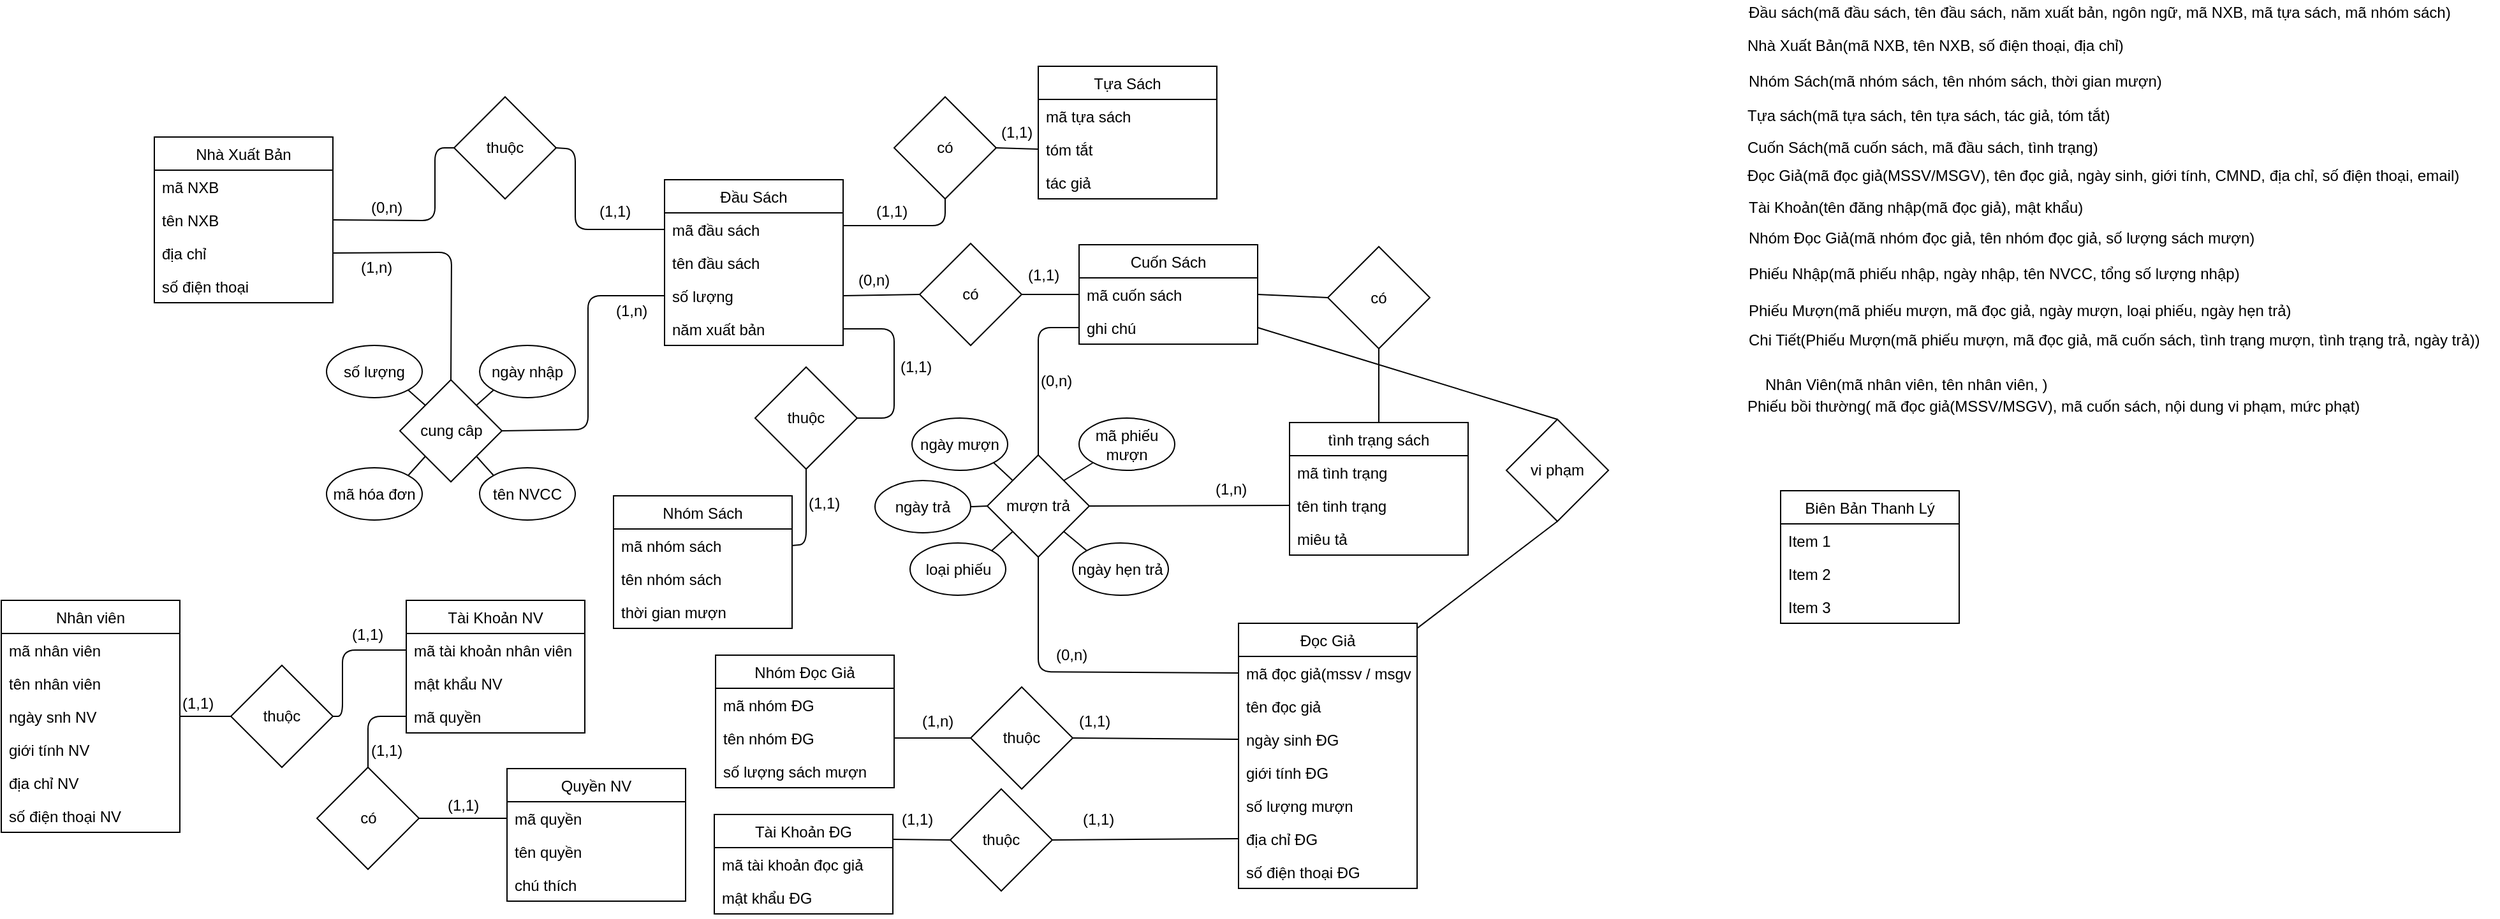 <mxfile version="12.1.7" type="device" pages="1"><diagram id="t__kd5VZjLzOCrwNeZ7y" name="Page-1"><mxGraphModel dx="1665" dy="1598" grid="1" gridSize="10" guides="1" tooltips="1" connect="1" arrows="1" fold="1" page="1" pageScale="1" pageWidth="827" pageHeight="1169" math="0" shadow="0"><root><mxCell id="0"/><mxCell id="1" parent="0"/><mxCell id="EsCa3rWYKNKMGbZmbRg0-1" value="Cuốn Sách" style="swimlane;fontStyle=0;childLayout=stackLayout;horizontal=1;startSize=26;fillColor=none;horizontalStack=0;resizeParent=1;resizeParentMax=0;resizeLast=0;collapsible=1;marginBottom=0;" parent="1" vertex="1"><mxGeometry x="525" y="175" width="140" height="78" as="geometry"/></mxCell><mxCell id="EsCa3rWYKNKMGbZmbRg0-2" value="mã cuốn sách" style="text;strokeColor=none;fillColor=none;align=left;verticalAlign=top;spacingLeft=4;spacingRight=4;overflow=hidden;rotatable=0;points=[[0,0.5],[1,0.5]];portConstraint=eastwest;" parent="EsCa3rWYKNKMGbZmbRg0-1" vertex="1"><mxGeometry y="26" width="140" height="26" as="geometry"/></mxCell><mxCell id="EsCa3rWYKNKMGbZmbRg0-3" value="ghi chú" style="text;strokeColor=none;fillColor=none;align=left;verticalAlign=top;spacingLeft=4;spacingRight=4;overflow=hidden;rotatable=0;points=[[0,0.5],[1,0.5]];portConstraint=eastwest;" parent="EsCa3rWYKNKMGbZmbRg0-1" vertex="1"><mxGeometry y="52" width="140" height="26" as="geometry"/></mxCell><mxCell id="EsCa3rWYKNKMGbZmbRg0-5" value="Đầu Sách" style="swimlane;fontStyle=0;childLayout=stackLayout;horizontal=1;startSize=26;fillColor=none;horizontalStack=0;resizeParent=1;resizeParentMax=0;resizeLast=0;collapsible=1;marginBottom=0;" parent="1" vertex="1"><mxGeometry x="200" y="124" width="140" height="130" as="geometry"/></mxCell><mxCell id="EsCa3rWYKNKMGbZmbRg0-6" value="mã đầu sách" style="text;strokeColor=none;fillColor=none;align=left;verticalAlign=top;spacingLeft=4;spacingRight=4;overflow=hidden;rotatable=0;points=[[0,0.5],[1,0.5]];portConstraint=eastwest;" parent="EsCa3rWYKNKMGbZmbRg0-5" vertex="1"><mxGeometry y="26" width="140" height="26" as="geometry"/></mxCell><mxCell id="EsCa3rWYKNKMGbZmbRg0-7" value="tên đầu sách" style="text;strokeColor=none;fillColor=none;align=left;verticalAlign=top;spacingLeft=4;spacingRight=4;overflow=hidden;rotatable=0;points=[[0,0.5],[1,0.5]];portConstraint=eastwest;" parent="EsCa3rWYKNKMGbZmbRg0-5" vertex="1"><mxGeometry y="52" width="140" height="26" as="geometry"/></mxCell><mxCell id="EsCa3rWYKNKMGbZmbRg0-9" value="số lượng" style="text;strokeColor=none;fillColor=none;align=left;verticalAlign=top;spacingLeft=4;spacingRight=4;overflow=hidden;rotatable=0;points=[[0,0.5],[1,0.5]];portConstraint=eastwest;" parent="EsCa3rWYKNKMGbZmbRg0-5" vertex="1"><mxGeometry y="78" width="140" height="26" as="geometry"/></mxCell><mxCell id="EsCa3rWYKNKMGbZmbRg0-11" value="năm xuất bản" style="text;strokeColor=none;fillColor=none;align=left;verticalAlign=top;spacingLeft=4;spacingRight=4;overflow=hidden;rotatable=0;points=[[0,0.5],[1,0.5]];portConstraint=eastwest;" parent="EsCa3rWYKNKMGbZmbRg0-5" vertex="1"><mxGeometry y="104" width="140" height="26" as="geometry"/></mxCell><mxCell id="EsCa3rWYKNKMGbZmbRg0-13" value="Tựa Sách" style="swimlane;fontStyle=0;childLayout=stackLayout;horizontal=1;startSize=26;fillColor=none;horizontalStack=0;resizeParent=1;resizeParentMax=0;resizeLast=0;collapsible=1;marginBottom=0;" parent="1" vertex="1"><mxGeometry x="493" y="35" width="140" height="104" as="geometry"/></mxCell><mxCell id="EsCa3rWYKNKMGbZmbRg0-14" value="mã tựa sách" style="text;strokeColor=none;fillColor=none;align=left;verticalAlign=top;spacingLeft=4;spacingRight=4;overflow=hidden;rotatable=0;points=[[0,0.5],[1,0.5]];portConstraint=eastwest;" parent="EsCa3rWYKNKMGbZmbRg0-13" vertex="1"><mxGeometry y="26" width="140" height="26" as="geometry"/></mxCell><mxCell id="EsCa3rWYKNKMGbZmbRg0-16" value="tóm tắt" style="text;strokeColor=none;fillColor=none;align=left;verticalAlign=top;spacingLeft=4;spacingRight=4;overflow=hidden;rotatable=0;points=[[0,0.5],[1,0.5]];portConstraint=eastwest;" parent="EsCa3rWYKNKMGbZmbRg0-13" vertex="1"><mxGeometry y="52" width="140" height="26" as="geometry"/></mxCell><mxCell id="EsCa3rWYKNKMGbZmbRg0-17" value="tác giả" style="text;strokeColor=none;fillColor=none;align=left;verticalAlign=top;spacingLeft=4;spacingRight=4;overflow=hidden;rotatable=0;points=[[0,0.5],[1,0.5]];portConstraint=eastwest;" parent="EsCa3rWYKNKMGbZmbRg0-13" vertex="1"><mxGeometry y="78" width="140" height="26" as="geometry"/></mxCell><mxCell id="EsCa3rWYKNKMGbZmbRg0-18" value="Nhóm Sách" style="swimlane;fontStyle=0;childLayout=stackLayout;horizontal=1;startSize=26;fillColor=none;horizontalStack=0;resizeParent=1;resizeParentMax=0;resizeLast=0;collapsible=1;marginBottom=0;" parent="1" vertex="1"><mxGeometry x="160" y="372" width="140" height="104" as="geometry"/></mxCell><mxCell id="EsCa3rWYKNKMGbZmbRg0-19" value="mã nhóm sách" style="text;strokeColor=none;fillColor=none;align=left;verticalAlign=top;spacingLeft=4;spacingRight=4;overflow=hidden;rotatable=0;points=[[0,0.5],[1,0.5]];portConstraint=eastwest;" parent="EsCa3rWYKNKMGbZmbRg0-18" vertex="1"><mxGeometry y="26" width="140" height="26" as="geometry"/></mxCell><mxCell id="EsCa3rWYKNKMGbZmbRg0-20" value="tên nhóm sách" style="text;strokeColor=none;fillColor=none;align=left;verticalAlign=top;spacingLeft=4;spacingRight=4;overflow=hidden;rotatable=0;points=[[0,0.5],[1,0.5]];portConstraint=eastwest;" parent="EsCa3rWYKNKMGbZmbRg0-18" vertex="1"><mxGeometry y="52" width="140" height="26" as="geometry"/></mxCell><mxCell id="EsCa3rWYKNKMGbZmbRg0-38" value="thời gian mượn" style="text;strokeColor=none;fillColor=none;align=left;verticalAlign=top;spacingLeft=4;spacingRight=4;overflow=hidden;rotatable=0;points=[[0,0.5],[1,0.5]];portConstraint=eastwest;" parent="EsCa3rWYKNKMGbZmbRg0-18" vertex="1"><mxGeometry y="78" width="140" height="26" as="geometry"/></mxCell><mxCell id="EsCa3rWYKNKMGbZmbRg0-22" value="Đọc Giả" style="swimlane;fontStyle=0;childLayout=stackLayout;horizontal=1;startSize=26;fillColor=none;horizontalStack=0;resizeParent=1;resizeParentMax=0;resizeLast=0;collapsible=1;marginBottom=0;" parent="1" vertex="1"><mxGeometry x="650" y="472" width="140" height="208" as="geometry"/></mxCell><mxCell id="EsCa3rWYKNKMGbZmbRg0-23" value="mã đọc giả(mssv / msgv)" style="text;strokeColor=none;fillColor=none;align=left;verticalAlign=top;spacingLeft=4;spacingRight=4;overflow=hidden;rotatable=0;points=[[0,0.5],[1,0.5]];portConstraint=eastwest;" parent="EsCa3rWYKNKMGbZmbRg0-22" vertex="1"><mxGeometry y="26" width="140" height="26" as="geometry"/></mxCell><mxCell id="EsCa3rWYKNKMGbZmbRg0-24" value="tên đọc giả" style="text;strokeColor=none;fillColor=none;align=left;verticalAlign=top;spacingLeft=4;spacingRight=4;overflow=hidden;rotatable=0;points=[[0,0.5],[1,0.5]];portConstraint=eastwest;" parent="EsCa3rWYKNKMGbZmbRg0-22" vertex="1"><mxGeometry y="52" width="140" height="26" as="geometry"/></mxCell><mxCell id="EsCa3rWYKNKMGbZmbRg0-26" value="ngày sinh ĐG" style="text;strokeColor=none;fillColor=none;align=left;verticalAlign=top;spacingLeft=4;spacingRight=4;overflow=hidden;rotatable=0;points=[[0,0.5],[1,0.5]];portConstraint=eastwest;" parent="EsCa3rWYKNKMGbZmbRg0-22" vertex="1"><mxGeometry y="78" width="140" height="26" as="geometry"/></mxCell><mxCell id="EsCa3rWYKNKMGbZmbRg0-27" value="giới tính ĐG" style="text;strokeColor=none;fillColor=none;align=left;verticalAlign=top;spacingLeft=4;spacingRight=4;overflow=hidden;rotatable=0;points=[[0,0.5],[1,0.5]];portConstraint=eastwest;" parent="EsCa3rWYKNKMGbZmbRg0-22" vertex="1"><mxGeometry y="104" width="140" height="26" as="geometry"/></mxCell><mxCell id="69PkHzrk8tKsQkFwhHUj-2" value="số lượng mượn" style="text;strokeColor=none;fillColor=none;align=left;verticalAlign=top;spacingLeft=4;spacingRight=4;overflow=hidden;rotatable=0;points=[[0,0.5],[1,0.5]];portConstraint=eastwest;" parent="EsCa3rWYKNKMGbZmbRg0-22" vertex="1"><mxGeometry y="130" width="140" height="26" as="geometry"/></mxCell><mxCell id="EsCa3rWYKNKMGbZmbRg0-28" value="địa chỉ ĐG" style="text;strokeColor=none;fillColor=none;align=left;verticalAlign=top;spacingLeft=4;spacingRight=4;overflow=hidden;rotatable=0;points=[[0,0.5],[1,0.5]];portConstraint=eastwest;" parent="EsCa3rWYKNKMGbZmbRg0-22" vertex="1"><mxGeometry y="156" width="140" height="26" as="geometry"/></mxCell><mxCell id="EsCa3rWYKNKMGbZmbRg0-29" value="số điện thoại ĐG" style="text;strokeColor=none;fillColor=none;align=left;verticalAlign=top;spacingLeft=4;spacingRight=4;overflow=hidden;rotatable=0;points=[[0,0.5],[1,0.5]];portConstraint=eastwest;" parent="EsCa3rWYKNKMGbZmbRg0-22" vertex="1"><mxGeometry y="182" width="140" height="26" as="geometry"/></mxCell><mxCell id="EsCa3rWYKNKMGbZmbRg0-30" value="Tài Khoản ĐG" style="swimlane;fontStyle=0;childLayout=stackLayout;horizontal=1;startSize=26;fillColor=none;horizontalStack=0;resizeParent=1;resizeParentMax=0;resizeLast=0;collapsible=1;marginBottom=0;" parent="1" vertex="1"><mxGeometry x="239" y="622" width="140" height="78" as="geometry"/></mxCell><mxCell id="EsCa3rWYKNKMGbZmbRg0-31" value="mã tài khoản đọc giả" style="text;strokeColor=none;fillColor=none;align=left;verticalAlign=top;spacingLeft=4;spacingRight=4;overflow=hidden;rotatable=0;points=[[0,0.5],[1,0.5]];portConstraint=eastwest;" parent="EsCa3rWYKNKMGbZmbRg0-30" vertex="1"><mxGeometry y="26" width="140" height="26" as="geometry"/></mxCell><mxCell id="EsCa3rWYKNKMGbZmbRg0-32" value="mật khẩu ĐG" style="text;strokeColor=none;fillColor=none;align=left;verticalAlign=top;spacingLeft=4;spacingRight=4;overflow=hidden;rotatable=0;points=[[0,0.5],[1,0.5]];portConstraint=eastwest;" parent="EsCa3rWYKNKMGbZmbRg0-30" vertex="1"><mxGeometry y="52" width="140" height="26" as="geometry"/></mxCell><mxCell id="EsCa3rWYKNKMGbZmbRg0-34" value="Nhóm Đọc Giả" style="swimlane;fontStyle=0;childLayout=stackLayout;horizontal=1;startSize=26;fillColor=none;horizontalStack=0;resizeParent=1;resizeParentMax=0;resizeLast=0;collapsible=1;marginBottom=0;" parent="1" vertex="1"><mxGeometry x="240" y="497" width="140" height="104" as="geometry"/></mxCell><mxCell id="EsCa3rWYKNKMGbZmbRg0-35" value="mã nhóm ĐG" style="text;strokeColor=none;fillColor=none;align=left;verticalAlign=top;spacingLeft=4;spacingRight=4;overflow=hidden;rotatable=0;points=[[0,0.5],[1,0.5]];portConstraint=eastwest;" parent="EsCa3rWYKNKMGbZmbRg0-34" vertex="1"><mxGeometry y="26" width="140" height="26" as="geometry"/></mxCell><mxCell id="EsCa3rWYKNKMGbZmbRg0-36" value="tên nhóm ĐG" style="text;strokeColor=none;fillColor=none;align=left;verticalAlign=top;spacingLeft=4;spacingRight=4;overflow=hidden;rotatable=0;points=[[0,0.5],[1,0.5]];portConstraint=eastwest;" parent="EsCa3rWYKNKMGbZmbRg0-34" vertex="1"><mxGeometry y="52" width="140" height="26" as="geometry"/></mxCell><mxCell id="EsCa3rWYKNKMGbZmbRg0-37" value="số lượng sách mượn" style="text;strokeColor=none;fillColor=none;align=left;verticalAlign=top;spacingLeft=4;spacingRight=4;overflow=hidden;rotatable=0;points=[[0,0.5],[1,0.5]];portConstraint=eastwest;" parent="EsCa3rWYKNKMGbZmbRg0-34" vertex="1"><mxGeometry y="78" width="140" height="26" as="geometry"/></mxCell><mxCell id="EsCa3rWYKNKMGbZmbRg0-39" value="Nhà Xuất Bản" style="swimlane;fontStyle=0;childLayout=stackLayout;horizontal=1;startSize=26;fillColor=none;horizontalStack=0;resizeParent=1;resizeParentMax=0;resizeLast=0;collapsible=1;marginBottom=0;" parent="1" vertex="1"><mxGeometry x="-200" y="90.5" width="140" height="130" as="geometry"/></mxCell><mxCell id="EsCa3rWYKNKMGbZmbRg0-40" value="mã NXB" style="text;strokeColor=none;fillColor=none;align=left;verticalAlign=top;spacingLeft=4;spacingRight=4;overflow=hidden;rotatable=0;points=[[0,0.5],[1,0.5]];portConstraint=eastwest;" parent="EsCa3rWYKNKMGbZmbRg0-39" vertex="1"><mxGeometry y="26" width="140" height="26" as="geometry"/></mxCell><mxCell id="EsCa3rWYKNKMGbZmbRg0-41" value="tên NXB" style="text;strokeColor=none;fillColor=none;align=left;verticalAlign=top;spacingLeft=4;spacingRight=4;overflow=hidden;rotatable=0;points=[[0,0.5],[1,0.5]];portConstraint=eastwest;" parent="EsCa3rWYKNKMGbZmbRg0-39" vertex="1"><mxGeometry y="52" width="140" height="26" as="geometry"/></mxCell><mxCell id="EsCa3rWYKNKMGbZmbRg0-42" value="địa chỉ" style="text;strokeColor=none;fillColor=none;align=left;verticalAlign=top;spacingLeft=4;spacingRight=4;overflow=hidden;rotatable=0;points=[[0,0.5],[1,0.5]];portConstraint=eastwest;" parent="EsCa3rWYKNKMGbZmbRg0-39" vertex="1"><mxGeometry y="78" width="140" height="26" as="geometry"/></mxCell><mxCell id="EsCa3rWYKNKMGbZmbRg0-43" value="số điện thoại" style="text;strokeColor=none;fillColor=none;align=left;verticalAlign=top;spacingLeft=4;spacingRight=4;overflow=hidden;rotatable=0;points=[[0,0.5],[1,0.5]];portConstraint=eastwest;" parent="EsCa3rWYKNKMGbZmbRg0-39" vertex="1"><mxGeometry y="104" width="140" height="26" as="geometry"/></mxCell><mxCell id="EsCa3rWYKNKMGbZmbRg0-44" value="Biên Bản Thanh Lý" style="swimlane;fontStyle=0;childLayout=stackLayout;horizontal=1;startSize=26;fillColor=none;horizontalStack=0;resizeParent=1;resizeParentMax=0;resizeLast=0;collapsible=1;marginBottom=0;" parent="1" vertex="1"><mxGeometry x="1075" y="368" width="140" height="104" as="geometry"/></mxCell><mxCell id="EsCa3rWYKNKMGbZmbRg0-45" value="Item 1" style="text;strokeColor=none;fillColor=none;align=left;verticalAlign=top;spacingLeft=4;spacingRight=4;overflow=hidden;rotatable=0;points=[[0,0.5],[1,0.5]];portConstraint=eastwest;" parent="EsCa3rWYKNKMGbZmbRg0-44" vertex="1"><mxGeometry y="26" width="140" height="26" as="geometry"/></mxCell><mxCell id="EsCa3rWYKNKMGbZmbRg0-46" value="Item 2" style="text;strokeColor=none;fillColor=none;align=left;verticalAlign=top;spacingLeft=4;spacingRight=4;overflow=hidden;rotatable=0;points=[[0,0.5],[1,0.5]];portConstraint=eastwest;" parent="EsCa3rWYKNKMGbZmbRg0-44" vertex="1"><mxGeometry y="52" width="140" height="26" as="geometry"/></mxCell><mxCell id="EsCa3rWYKNKMGbZmbRg0-47" value="Item 3" style="text;strokeColor=none;fillColor=none;align=left;verticalAlign=top;spacingLeft=4;spacingRight=4;overflow=hidden;rotatable=0;points=[[0,0.5],[1,0.5]];portConstraint=eastwest;" parent="EsCa3rWYKNKMGbZmbRg0-44" vertex="1"><mxGeometry y="78" width="140" height="26" as="geometry"/></mxCell><mxCell id="EsCa3rWYKNKMGbZmbRg0-48" value="cung câp" style="rhombus;whiteSpace=wrap;html=1;" parent="1" vertex="1"><mxGeometry x="-7.5" y="281" width="80" height="80" as="geometry"/></mxCell><mxCell id="EsCa3rWYKNKMGbZmbRg0-50" value="" style="endArrow=none;html=1;entryX=0;entryY=0.5;entryDx=0;entryDy=0;exitX=1;exitY=0.5;exitDx=0;exitDy=0;" parent="1" source="EsCa3rWYKNKMGbZmbRg0-48" target="EsCa3rWYKNKMGbZmbRg0-9" edge="1"><mxGeometry width="50" height="50" relative="1" as="geometry"><mxPoint x="-10" y="250" as="sourcePoint"/><mxPoint x="40" y="200" as="targetPoint"/><Array as="points"><mxPoint x="140" y="320"/><mxPoint x="140" y="215"/></Array></mxGeometry></mxCell><mxCell id="EsCa3rWYKNKMGbZmbRg0-51" value="thuộc" style="rhombus;whiteSpace=wrap;html=1;" parent="1" vertex="1"><mxGeometry x="35" y="59" width="80" height="80" as="geometry"/></mxCell><mxCell id="EsCa3rWYKNKMGbZmbRg0-53" value="" style="endArrow=none;html=1;entryX=0;entryY=0.5;entryDx=0;entryDy=0;exitX=1;exitY=0.5;exitDx=0;exitDy=0;" parent="1" source="EsCa3rWYKNKMGbZmbRg0-51" target="EsCa3rWYKNKMGbZmbRg0-6" edge="1"><mxGeometry width="50" height="50" relative="1" as="geometry"><mxPoint x="-20" y="220" as="sourcePoint"/><mxPoint x="30" y="170" as="targetPoint"/><Array as="points"><mxPoint x="130" y="100"/><mxPoint x="130" y="163"/></Array></mxGeometry></mxCell><mxCell id="EsCa3rWYKNKMGbZmbRg0-54" value="thuộc" style="rhombus;whiteSpace=wrap;html=1;" parent="1" vertex="1"><mxGeometry x="271" y="271" width="80" height="80" as="geometry"/></mxCell><mxCell id="EsCa3rWYKNKMGbZmbRg0-55" value="" style="endArrow=none;html=1;entryX=1;entryY=0.5;entryDx=0;entryDy=0;exitX=1;exitY=0.5;exitDx=0;exitDy=0;" parent="1" source="EsCa3rWYKNKMGbZmbRg0-54" target="EsCa3rWYKNKMGbZmbRg0-11" edge="1"><mxGeometry width="50" height="50" relative="1" as="geometry"><mxPoint x="230" y="380" as="sourcePoint"/><mxPoint x="280" y="330" as="targetPoint"/><Array as="points"><mxPoint x="380" y="311"/><mxPoint x="380" y="241"/></Array></mxGeometry></mxCell><mxCell id="EsCa3rWYKNKMGbZmbRg0-57" value="có" style="rhombus;whiteSpace=wrap;html=1;" parent="1" vertex="1"><mxGeometry x="400" y="174" width="80" height="80" as="geometry"/></mxCell><mxCell id="EsCa3rWYKNKMGbZmbRg0-58" value="" style="endArrow=none;html=1;entryX=0;entryY=0.5;entryDx=0;entryDy=0;exitX=1;exitY=0.5;exitDx=0;exitDy=0;" parent="1" source="EsCa3rWYKNKMGbZmbRg0-9" target="EsCa3rWYKNKMGbZmbRg0-57" edge="1"><mxGeometry width="50" height="50" relative="1" as="geometry"><mxPoint x="350" y="380" as="sourcePoint"/><mxPoint x="410" y="240" as="targetPoint"/></mxGeometry></mxCell><mxCell id="EsCa3rWYKNKMGbZmbRg0-59" value="" style="endArrow=none;html=1;entryX=1;entryY=0.5;entryDx=0;entryDy=0;exitX=0;exitY=0.5;exitDx=0;exitDy=0;" parent="1" source="EsCa3rWYKNKMGbZmbRg0-2" target="EsCa3rWYKNKMGbZmbRg0-57" edge="1"><mxGeometry width="50" height="50" relative="1" as="geometry"><mxPoint x="500" y="310" as="sourcePoint"/><mxPoint x="550" y="260" as="targetPoint"/></mxGeometry></mxCell><mxCell id="EsCa3rWYKNKMGbZmbRg0-60" value="có" style="rhombus;whiteSpace=wrap;html=1;" parent="1" vertex="1"><mxGeometry x="380" y="59" width="80" height="80" as="geometry"/></mxCell><mxCell id="EsCa3rWYKNKMGbZmbRg0-61" value="" style="endArrow=none;html=1;entryX=0.5;entryY=1;entryDx=0;entryDy=0;" parent="1" target="EsCa3rWYKNKMGbZmbRg0-60" edge="1"><mxGeometry width="50" height="50" relative="1" as="geometry"><mxPoint x="340" y="160" as="sourcePoint"/><mxPoint x="550" y="160" as="targetPoint"/><Array as="points"><mxPoint x="420" y="160"/></Array></mxGeometry></mxCell><mxCell id="EsCa3rWYKNKMGbZmbRg0-62" value="" style="endArrow=none;html=1;entryX=1;entryY=0.5;entryDx=0;entryDy=0;exitX=0;exitY=0.5;exitDx=0;exitDy=0;" parent="1" source="EsCa3rWYKNKMGbZmbRg0-16" target="EsCa3rWYKNKMGbZmbRg0-60" edge="1"><mxGeometry width="50" height="50" relative="1" as="geometry"><mxPoint x="600" y="63" as="sourcePoint"/><mxPoint x="540" y="110" as="targetPoint"/></mxGeometry></mxCell><mxCell id="EsCa3rWYKNKMGbZmbRg0-63" value="mượn trả" style="rhombus;whiteSpace=wrap;html=1;" parent="1" vertex="1"><mxGeometry x="453" y="340" width="80" height="80" as="geometry"/></mxCell><mxCell id="EsCa3rWYKNKMGbZmbRg0-64" value="" style="endArrow=none;html=1;entryX=0;entryY=0.5;entryDx=0;entryDy=0;exitX=0.5;exitY=0;exitDx=0;exitDy=0;" parent="1" source="EsCa3rWYKNKMGbZmbRg0-63" target="EsCa3rWYKNKMGbZmbRg0-3" edge="1"><mxGeometry width="50" height="50" relative="1" as="geometry"><mxPoint x="500" y="320" as="sourcePoint"/><mxPoint x="550" y="270" as="targetPoint"/><Array as="points"><mxPoint x="493" y="240"/></Array></mxGeometry></mxCell><mxCell id="EsCa3rWYKNKMGbZmbRg0-65" value="" style="endArrow=none;html=1;entryX=0.5;entryY=1;entryDx=0;entryDy=0;exitX=0;exitY=0.5;exitDx=0;exitDy=0;" parent="1" source="EsCa3rWYKNKMGbZmbRg0-23" target="EsCa3rWYKNKMGbZmbRg0-63" edge="1"><mxGeometry width="50" height="50" relative="1" as="geometry"><mxPoint x="380" y="540" as="sourcePoint"/><mxPoint x="430" y="490" as="targetPoint"/><Array as="points"><mxPoint x="493" y="510"/></Array></mxGeometry></mxCell><mxCell id="EsCa3rWYKNKMGbZmbRg0-66" value="thuộc" style="rhombus;whiteSpace=wrap;html=1;" parent="1" vertex="1"><mxGeometry x="440" y="522" width="80" height="80" as="geometry"/></mxCell><mxCell id="EsCa3rWYKNKMGbZmbRg0-67" value="" style="endArrow=none;html=1;entryX=1;entryY=0.5;entryDx=0;entryDy=0;exitX=0;exitY=0.5;exitDx=0;exitDy=0;" parent="1" source="EsCa3rWYKNKMGbZmbRg0-26" target="EsCa3rWYKNKMGbZmbRg0-66" edge="1"><mxGeometry width="50" height="50" relative="1" as="geometry"><mxPoint x="460" y="730" as="sourcePoint"/><mxPoint x="510" y="680" as="targetPoint"/></mxGeometry></mxCell><mxCell id="EsCa3rWYKNKMGbZmbRg0-68" value="" style="endArrow=none;html=1;entryX=0;entryY=0.5;entryDx=0;entryDy=0;exitX=1;exitY=0.5;exitDx=0;exitDy=0;" parent="1" source="EsCa3rWYKNKMGbZmbRg0-36" target="EsCa3rWYKNKMGbZmbRg0-66" edge="1"><mxGeometry width="50" height="50" relative="1" as="geometry"><mxPoint x="460" y="730" as="sourcePoint"/><mxPoint x="510" y="680" as="targetPoint"/></mxGeometry></mxCell><mxCell id="EsCa3rWYKNKMGbZmbRg0-69" value="thuộc" style="rhombus;whiteSpace=wrap;html=1;" parent="1" vertex="1"><mxGeometry x="424" y="602" width="80" height="80" as="geometry"/></mxCell><mxCell id="EsCa3rWYKNKMGbZmbRg0-70" value="" style="endArrow=none;html=1;exitX=0;exitY=0.5;exitDx=0;exitDy=0;entryX=1;entryY=0.25;entryDx=0;entryDy=0;" parent="1" source="EsCa3rWYKNKMGbZmbRg0-69" target="EsCa3rWYKNKMGbZmbRg0-30" edge="1"><mxGeometry width="50" height="50" relative="1" as="geometry"><mxPoint x="820" y="630" as="sourcePoint"/><mxPoint x="360" y="660" as="targetPoint"/></mxGeometry></mxCell><mxCell id="EsCa3rWYKNKMGbZmbRg0-71" value="" style="endArrow=none;html=1;entryX=1;entryY=0.5;entryDx=0;entryDy=0;exitX=0;exitY=0.5;exitDx=0;exitDy=0;" parent="1" source="EsCa3rWYKNKMGbZmbRg0-28" target="EsCa3rWYKNKMGbZmbRg0-69" edge="1"><mxGeometry width="50" height="50" relative="1" as="geometry"><mxPoint x="961" y="515" as="sourcePoint"/><mxPoint x="880" y="600" as="targetPoint"/></mxGeometry></mxCell><mxCell id="EsCa3rWYKNKMGbZmbRg0-73" value="" style="endArrow=none;html=1;entryX=0.5;entryY=0;entryDx=0;entryDy=0;exitX=1;exitY=0.5;exitDx=0;exitDy=0;" parent="1" source="EsCa3rWYKNKMGbZmbRg0-42" target="EsCa3rWYKNKMGbZmbRg0-48" edge="1"><mxGeometry width="50" height="50" relative="1" as="geometry"><mxPoint x="-20" y="230" as="sourcePoint"/><mxPoint x="30" y="180" as="targetPoint"/><Array as="points"><mxPoint x="33" y="181"/></Array></mxGeometry></mxCell><mxCell id="EsCa3rWYKNKMGbZmbRg0-74" value="số lượng" style="ellipse;whiteSpace=wrap;html=1;" parent="1" vertex="1"><mxGeometry x="-65" y="254" width="75" height="41" as="geometry"/></mxCell><mxCell id="EsCa3rWYKNKMGbZmbRg0-75" value="ngày nhập" style="ellipse;whiteSpace=wrap;html=1;" parent="1" vertex="1"><mxGeometry x="55" y="254" width="75" height="41" as="geometry"/></mxCell><mxCell id="EsCa3rWYKNKMGbZmbRg0-76" value="mã hóa đơn" style="ellipse;whiteSpace=wrap;html=1;" parent="1" vertex="1"><mxGeometry x="-65" y="350" width="75" height="41" as="geometry"/></mxCell><mxCell id="EsCa3rWYKNKMGbZmbRg0-77" value="tên NVCC" style="ellipse;whiteSpace=wrap;html=1;" parent="1" vertex="1"><mxGeometry x="55" y="350" width="75" height="41" as="geometry"/></mxCell><mxCell id="EsCa3rWYKNKMGbZmbRg0-78" value="ngày mượn" style="ellipse;whiteSpace=wrap;html=1;" parent="1" vertex="1"><mxGeometry x="394" y="311" width="75" height="41" as="geometry"/></mxCell><mxCell id="EsCa3rWYKNKMGbZmbRg0-79" value="mã phiếu mượn" style="ellipse;whiteSpace=wrap;html=1;" parent="1" vertex="1"><mxGeometry x="525" y="311" width="75" height="41" as="geometry"/></mxCell><mxCell id="EsCa3rWYKNKMGbZmbRg0-80" value="loại phiếu" style="ellipse;whiteSpace=wrap;html=1;" parent="1" vertex="1"><mxGeometry x="392.5" y="409" width="75" height="41" as="geometry"/></mxCell><mxCell id="EsCa3rWYKNKMGbZmbRg0-81" value="ngày hẹn trả" style="ellipse;whiteSpace=wrap;html=1;" parent="1" vertex="1"><mxGeometry x="520" y="409" width="75" height="41" as="geometry"/></mxCell><mxCell id="EsCa3rWYKNKMGbZmbRg0-82" value="" style="endArrow=none;html=1;entryX=0;entryY=1;entryDx=0;entryDy=0;exitX=1;exitY=0;exitDx=0;exitDy=0;" parent="1" source="EsCa3rWYKNKMGbZmbRg0-76" target="EsCa3rWYKNKMGbZmbRg0-48" edge="1"><mxGeometry width="50" height="50" relative="1" as="geometry"><mxPoint x="-175" y="440" as="sourcePoint"/><mxPoint x="-125" y="390" as="targetPoint"/></mxGeometry></mxCell><mxCell id="EsCa3rWYKNKMGbZmbRg0-83" value="" style="endArrow=none;html=1;entryX=0;entryY=0;entryDx=0;entryDy=0;exitX=1;exitY=1;exitDx=0;exitDy=0;" parent="1" source="EsCa3rWYKNKMGbZmbRg0-48" target="EsCa3rWYKNKMGbZmbRg0-77" edge="1"><mxGeometry width="50" height="50" relative="1" as="geometry"><mxPoint x="-185" y="480" as="sourcePoint"/><mxPoint x="-135" y="430" as="targetPoint"/></mxGeometry></mxCell><mxCell id="EsCa3rWYKNKMGbZmbRg0-84" value="" style="endArrow=none;html=1;entryX=1;entryY=1;entryDx=0;entryDy=0;exitX=0;exitY=0;exitDx=0;exitDy=0;" parent="1" source="EsCa3rWYKNKMGbZmbRg0-48" target="EsCa3rWYKNKMGbZmbRg0-74" edge="1"><mxGeometry width="50" height="50" relative="1" as="geometry"><mxPoint x="-135" y="360" as="sourcePoint"/><mxPoint x="-85" y="310" as="targetPoint"/></mxGeometry></mxCell><mxCell id="EsCa3rWYKNKMGbZmbRg0-85" value="" style="endArrow=none;html=1;entryX=0;entryY=1;entryDx=0;entryDy=0;exitX=1;exitY=0;exitDx=0;exitDy=0;" parent="1" source="EsCa3rWYKNKMGbZmbRg0-48" target="EsCa3rWYKNKMGbZmbRg0-75" edge="1"><mxGeometry width="50" height="50" relative="1" as="geometry"><mxPoint x="55" y="310" as="sourcePoint"/><mxPoint x="-115" y="360" as="targetPoint"/></mxGeometry></mxCell><mxCell id="EsCa3rWYKNKMGbZmbRg0-86" value="" style="endArrow=none;html=1;entryX=1;entryY=1;entryDx=0;entryDy=0;exitX=0;exitY=0;exitDx=0;exitDy=0;" parent="1" source="EsCa3rWYKNKMGbZmbRg0-63" target="EsCa3rWYKNKMGbZmbRg0-78" edge="1"><mxGeometry width="50" height="50" relative="1" as="geometry"><mxPoint x="300" y="410" as="sourcePoint"/><mxPoint x="350" y="360" as="targetPoint"/></mxGeometry></mxCell><mxCell id="EsCa3rWYKNKMGbZmbRg0-87" value="" style="endArrow=none;html=1;entryX=0;entryY=1;entryDx=0;entryDy=0;exitX=1;exitY=0;exitDx=0;exitDy=0;" parent="1" source="EsCa3rWYKNKMGbZmbRg0-63" target="EsCa3rWYKNKMGbZmbRg0-79" edge="1"><mxGeometry width="50" height="50" relative="1" as="geometry"><mxPoint x="690" y="410" as="sourcePoint"/><mxPoint x="740" y="360" as="targetPoint"/></mxGeometry></mxCell><mxCell id="EsCa3rWYKNKMGbZmbRg0-88" value="" style="endArrow=none;html=1;entryX=1;entryY=0;entryDx=0;entryDy=0;exitX=0;exitY=1;exitDx=0;exitDy=0;" parent="1" source="EsCa3rWYKNKMGbZmbRg0-63" target="EsCa3rWYKNKMGbZmbRg0-80" edge="1"><mxGeometry width="50" height="50" relative="1" as="geometry"><mxPoint x="260" y="430" as="sourcePoint"/><mxPoint x="310" y="380" as="targetPoint"/></mxGeometry></mxCell><mxCell id="EsCa3rWYKNKMGbZmbRg0-89" value="" style="endArrow=none;html=1;entryX=0;entryY=0;entryDx=0;entryDy=0;exitX=1;exitY=1;exitDx=0;exitDy=0;" parent="1" source="EsCa3rWYKNKMGbZmbRg0-63" target="EsCa3rWYKNKMGbZmbRg0-81" edge="1"><mxGeometry width="50" height="50" relative="1" as="geometry"><mxPoint x="700" y="370" as="sourcePoint"/><mxPoint x="750" y="320" as="targetPoint"/></mxGeometry></mxCell><mxCell id="EsCa3rWYKNKMGbZmbRg0-91" value="Đầu sách(mã đầu sách, tên đầu sách, năm xuất bản, ngôn ngữ, mã NXB, mã tựa sách, mã nhóm sách)" style="text;html=1;resizable=0;points=[];autosize=1;align=left;verticalAlign=top;spacingTop=-4;" parent="1" vertex="1"><mxGeometry x="1048" y="-17" width="570" height="20" as="geometry"/></mxCell><mxCell id="EsCa3rWYKNKMGbZmbRg0-92" value="Nhà Xuất Bản(mã NXB, tên NXB, số điện thoại, địa chỉ)" style="text;html=1;resizable=0;points=[];autosize=1;align=left;verticalAlign=top;spacingTop=-4;" parent="1" vertex="1"><mxGeometry x="1047" y="9" width="310" height="20" as="geometry"/></mxCell><mxCell id="EsCa3rWYKNKMGbZmbRg0-93" value="Nhóm Sách(mã nhóm sách, tên nhóm sách, thời gian mượn)" style="text;html=1;resizable=0;points=[];autosize=1;align=left;verticalAlign=top;spacingTop=-4;" parent="1" vertex="1"><mxGeometry x="1048" y="36.5" width="340" height="20" as="geometry"/></mxCell><mxCell id="EsCa3rWYKNKMGbZmbRg0-94" value="Tựa sách(mã tựa sách, tên tựa sách, tác giả, tóm tắt)" style="text;html=1;resizable=0;points=[];autosize=1;align=left;verticalAlign=top;spacingTop=-4;" parent="1" vertex="1"><mxGeometry x="1047" y="64" width="300" height="20" as="geometry"/></mxCell><mxCell id="EsCa3rWYKNKMGbZmbRg0-95" value="Cuốn Sách(mã cuốn sách, mã đầu sách, tình trạng)" style="text;html=1;resizable=0;points=[];autosize=1;align=left;verticalAlign=top;spacingTop=-4;" parent="1" vertex="1"><mxGeometry x="1047" y="89" width="290" height="20" as="geometry"/></mxCell><mxCell id="EsCa3rWYKNKMGbZmbRg0-96" value="Đọc Giả(mã đọc giả(MSSV/MSGV), tên đọc giả, ngày sinh, giới tính, CMND, địa chỉ, số điện thoại, email)" style="text;html=1;resizable=0;points=[];autosize=1;align=left;verticalAlign=top;spacingTop=-4;" parent="1" vertex="1"><mxGeometry x="1047" y="111" width="570" height="20" as="geometry"/></mxCell><mxCell id="EsCa3rWYKNKMGbZmbRg0-97" value="Tài Khoản(tên đăng nhập(mã đọc giả), mật khẩu)" style="text;html=1;resizable=0;points=[];autosize=1;align=left;verticalAlign=top;spacingTop=-4;" parent="1" vertex="1"><mxGeometry x="1048" y="135.5" width="280" height="20" as="geometry"/></mxCell><mxCell id="EsCa3rWYKNKMGbZmbRg0-98" value="Nhóm Đọc Giả(mã nhóm đọc giả, tên nhóm đọc giả, số lượng sách mượn)" style="text;html=1;resizable=0;points=[];autosize=1;align=left;verticalAlign=top;spacingTop=-4;" parent="1" vertex="1"><mxGeometry x="1048" y="160" width="410" height="20" as="geometry"/></mxCell><mxCell id="EsCa3rWYKNKMGbZmbRg0-99" value="Phiếu Nhập(mã phiếu nhập, ngày nhập, tên NVCC, tổng số lượng nhập)" style="text;html=1;resizable=0;points=[];autosize=1;align=left;verticalAlign=top;spacingTop=-4;" parent="1" vertex="1"><mxGeometry x="1048" y="188" width="400" height="20" as="geometry"/></mxCell><mxCell id="EsCa3rWYKNKMGbZmbRg0-100" value="Phiếu Mượn(mã phiếu mượn, mã đọc giả, ngày mượn, loại phiếu, ngày hẹn trả)" style="text;html=1;resizable=0;points=[];autosize=1;align=left;verticalAlign=top;spacingTop=-4;" parent="1" vertex="1"><mxGeometry x="1048" y="216.5" width="440" height="20" as="geometry"/></mxCell><mxCell id="EsCa3rWYKNKMGbZmbRg0-101" value="Chi Tiết(Phiếu Mượn(mã phiếu mượn, mã đọc giả, mã cuốn sách, tình trạng mượn, tình trạng trả, ngày trả))" style="text;html=1;resizable=0;points=[];autosize=1;align=left;verticalAlign=top;spacingTop=-4;" parent="1" vertex="1"><mxGeometry x="1048" y="239.5" width="590" height="20" as="geometry"/></mxCell><mxCell id="EsCa3rWYKNKMGbZmbRg0-102" value="Nhân viên" style="swimlane;fontStyle=0;childLayout=stackLayout;horizontal=1;startSize=26;fillColor=none;horizontalStack=0;resizeParent=1;resizeParentMax=0;resizeLast=0;collapsible=1;marginBottom=0;" parent="1" vertex="1"><mxGeometry x="-320" y="454" width="140" height="182" as="geometry"/></mxCell><mxCell id="EsCa3rWYKNKMGbZmbRg0-103" value="mã nhân viên" style="text;strokeColor=none;fillColor=none;align=left;verticalAlign=top;spacingLeft=4;spacingRight=4;overflow=hidden;rotatable=0;points=[[0,0.5],[1,0.5]];portConstraint=eastwest;" parent="EsCa3rWYKNKMGbZmbRg0-102" vertex="1"><mxGeometry y="26" width="140" height="26" as="geometry"/></mxCell><mxCell id="EsCa3rWYKNKMGbZmbRg0-104" value="tên nhân viên" style="text;strokeColor=none;fillColor=none;align=left;verticalAlign=top;spacingLeft=4;spacingRight=4;overflow=hidden;rotatable=0;points=[[0,0.5],[1,0.5]];portConstraint=eastwest;" parent="EsCa3rWYKNKMGbZmbRg0-102" vertex="1"><mxGeometry y="52" width="140" height="26" as="geometry"/></mxCell><mxCell id="EsCa3rWYKNKMGbZmbRg0-105" value="ngày snh NV" style="text;strokeColor=none;fillColor=none;align=left;verticalAlign=top;spacingLeft=4;spacingRight=4;overflow=hidden;rotatable=0;points=[[0,0.5],[1,0.5]];portConstraint=eastwest;" parent="EsCa3rWYKNKMGbZmbRg0-102" vertex="1"><mxGeometry y="78" width="140" height="26" as="geometry"/></mxCell><mxCell id="EsCa3rWYKNKMGbZmbRg0-106" value="giới tính NV" style="text;strokeColor=none;fillColor=none;align=left;verticalAlign=top;spacingLeft=4;spacingRight=4;overflow=hidden;rotatable=0;points=[[0,0.5],[1,0.5]];portConstraint=eastwest;" parent="EsCa3rWYKNKMGbZmbRg0-102" vertex="1"><mxGeometry y="104" width="140" height="26" as="geometry"/></mxCell><mxCell id="EsCa3rWYKNKMGbZmbRg0-107" value="địa chỉ NV" style="text;strokeColor=none;fillColor=none;align=left;verticalAlign=top;spacingLeft=4;spacingRight=4;overflow=hidden;rotatable=0;points=[[0,0.5],[1,0.5]];portConstraint=eastwest;" parent="EsCa3rWYKNKMGbZmbRg0-102" vertex="1"><mxGeometry y="130" width="140" height="26" as="geometry"/></mxCell><mxCell id="EsCa3rWYKNKMGbZmbRg0-108" value="số điện thoại NV" style="text;strokeColor=none;fillColor=none;align=left;verticalAlign=top;spacingLeft=4;spacingRight=4;overflow=hidden;rotatable=0;points=[[0,0.5],[1,0.5]];portConstraint=eastwest;" parent="EsCa3rWYKNKMGbZmbRg0-102" vertex="1"><mxGeometry y="156" width="140" height="26" as="geometry"/></mxCell><mxCell id="EsCa3rWYKNKMGbZmbRg0-109" value="Tài Khoản NV" style="swimlane;fontStyle=0;childLayout=stackLayout;horizontal=1;startSize=26;fillColor=none;horizontalStack=0;resizeParent=1;resizeParentMax=0;resizeLast=0;collapsible=1;marginBottom=0;" parent="1" vertex="1"><mxGeometry x="-2.5" y="454" width="140" height="104" as="geometry"/></mxCell><mxCell id="EsCa3rWYKNKMGbZmbRg0-110" value="mã tài khoản nhân viên" style="text;strokeColor=none;fillColor=none;align=left;verticalAlign=top;spacingLeft=4;spacingRight=4;overflow=hidden;rotatable=0;points=[[0,0.5],[1,0.5]];portConstraint=eastwest;" parent="EsCa3rWYKNKMGbZmbRg0-109" vertex="1"><mxGeometry y="26" width="140" height="26" as="geometry"/></mxCell><mxCell id="EsCa3rWYKNKMGbZmbRg0-111" value="mật khẩu NV" style="text;strokeColor=none;fillColor=none;align=left;verticalAlign=top;spacingLeft=4;spacingRight=4;overflow=hidden;rotatable=0;points=[[0,0.5],[1,0.5]];portConstraint=eastwest;" parent="EsCa3rWYKNKMGbZmbRg0-109" vertex="1"><mxGeometry y="52" width="140" height="26" as="geometry"/></mxCell><mxCell id="EsCa3rWYKNKMGbZmbRg0-112" value="mã quyền" style="text;strokeColor=none;fillColor=none;align=left;verticalAlign=top;spacingLeft=4;spacingRight=4;overflow=hidden;rotatable=0;points=[[0,0.5],[1,0.5]];portConstraint=eastwest;" parent="EsCa3rWYKNKMGbZmbRg0-109" vertex="1"><mxGeometry y="78" width="140" height="26" as="geometry"/></mxCell><mxCell id="EsCa3rWYKNKMGbZmbRg0-113" value="thuộc" style="rhombus;whiteSpace=wrap;html=1;" parent="1" vertex="1"><mxGeometry x="-140" y="505" width="80" height="80" as="geometry"/></mxCell><mxCell id="EsCa3rWYKNKMGbZmbRg0-114" value="" style="endArrow=none;html=1;exitX=1;exitY=0.5;exitDx=0;exitDy=0;entryX=0;entryY=0.5;entryDx=0;entryDy=0;" parent="1" source="EsCa3rWYKNKMGbZmbRg0-105" target="EsCa3rWYKNKMGbZmbRg0-113" edge="1"><mxGeometry width="50" height="50" relative="1" as="geometry"><mxPoint x="-232.5" y="467" as="sourcePoint"/><mxPoint x="-182.5" y="417" as="targetPoint"/></mxGeometry></mxCell><mxCell id="EsCa3rWYKNKMGbZmbRg0-115" value="" style="endArrow=none;html=1;entryX=0;entryY=0.5;entryDx=0;entryDy=0;exitX=1;exitY=0.5;exitDx=0;exitDy=0;" parent="1" source="EsCa3rWYKNKMGbZmbRg0-113" target="EsCa3rWYKNKMGbZmbRg0-110" edge="1"><mxGeometry width="50" height="50" relative="1" as="geometry"><mxPoint x="-72.5" y="467" as="sourcePoint"/><mxPoint x="-22.5" y="417" as="targetPoint"/><Array as="points"><mxPoint x="-52.5" y="545"/><mxPoint x="-52.5" y="493"/></Array></mxGeometry></mxCell><mxCell id="EsCa3rWYKNKMGbZmbRg0-116" value="Quyền NV" style="swimlane;fontStyle=0;childLayout=stackLayout;horizontal=1;startSize=26;fillColor=none;horizontalStack=0;resizeParent=1;resizeParentMax=0;resizeLast=0;collapsible=1;marginBottom=0;" parent="1" vertex="1"><mxGeometry x="76.5" y="586" width="140" height="104" as="geometry"/></mxCell><mxCell id="EsCa3rWYKNKMGbZmbRg0-117" value="mã quyền" style="text;strokeColor=none;fillColor=none;align=left;verticalAlign=top;spacingLeft=4;spacingRight=4;overflow=hidden;rotatable=0;points=[[0,0.5],[1,0.5]];portConstraint=eastwest;" parent="EsCa3rWYKNKMGbZmbRg0-116" vertex="1"><mxGeometry y="26" width="140" height="26" as="geometry"/></mxCell><mxCell id="EsCa3rWYKNKMGbZmbRg0-118" value="tên quyền" style="text;strokeColor=none;fillColor=none;align=left;verticalAlign=top;spacingLeft=4;spacingRight=4;overflow=hidden;rotatable=0;points=[[0,0.5],[1,0.5]];portConstraint=eastwest;" parent="EsCa3rWYKNKMGbZmbRg0-116" vertex="1"><mxGeometry y="52" width="140" height="26" as="geometry"/></mxCell><mxCell id="EsCa3rWYKNKMGbZmbRg0-119" value="chú thích" style="text;strokeColor=none;fillColor=none;align=left;verticalAlign=top;spacingLeft=4;spacingRight=4;overflow=hidden;rotatable=0;points=[[0,0.5],[1,0.5]];portConstraint=eastwest;" parent="EsCa3rWYKNKMGbZmbRg0-116" vertex="1"><mxGeometry y="78" width="140" height="26" as="geometry"/></mxCell><mxCell id="EsCa3rWYKNKMGbZmbRg0-120" value="có" style="rhombus;whiteSpace=wrap;html=1;" parent="1" vertex="1"><mxGeometry x="-72.5" y="585" width="80" height="80" as="geometry"/></mxCell><mxCell id="EsCa3rWYKNKMGbZmbRg0-121" value="" style="endArrow=none;html=1;entryX=0;entryY=0.5;entryDx=0;entryDy=0;exitX=0.5;exitY=0;exitDx=0;exitDy=0;" parent="1" source="EsCa3rWYKNKMGbZmbRg0-120" target="EsCa3rWYKNKMGbZmbRg0-112" edge="1"><mxGeometry width="50" height="50" relative="1" as="geometry"><mxPoint x="-232.5" y="697" as="sourcePoint"/><mxPoint x="-182.5" y="647" as="targetPoint"/><Array as="points"><mxPoint x="-32.5" y="545"/></Array></mxGeometry></mxCell><mxCell id="EsCa3rWYKNKMGbZmbRg0-122" value="" style="endArrow=none;html=1;entryX=1;entryY=0.5;entryDx=0;entryDy=0;exitX=0;exitY=0.5;exitDx=0;exitDy=0;" parent="1" source="EsCa3rWYKNKMGbZmbRg0-117" target="EsCa3rWYKNKMGbZmbRg0-120" edge="1"><mxGeometry width="50" height="50" relative="1" as="geometry"><mxPoint x="27.5" y="747" as="sourcePoint"/><mxPoint x="77.5" y="697" as="targetPoint"/></mxGeometry></mxCell><mxCell id="EsCa3rWYKNKMGbZmbRg0-123" value="Nhân Viên(mã nhân viên, tên nhân viên, )" style="text;html=1;resizable=0;points=[];autosize=1;align=left;verticalAlign=top;spacingTop=-4;" parent="1" vertex="1"><mxGeometry x="1061" y="275" width="240" height="20" as="geometry"/></mxCell><mxCell id="69PkHzrk8tKsQkFwhHUj-4" value="" style="endArrow=none;html=1;entryX=1;entryY=0.5;entryDx=0;entryDy=0;exitX=0;exitY=0.5;exitDx=0;exitDy=0;" parent="1" source="69PkHzrk8tKsQkFwhHUj-9" target="EsCa3rWYKNKMGbZmbRg0-63" edge="1"><mxGeometry width="50" height="50" relative="1" as="geometry"><mxPoint x="637.5" y="377.0" as="sourcePoint"/><mxPoint x="620.5" y="376.5" as="targetPoint"/></mxGeometry></mxCell><mxCell id="69PkHzrk8tKsQkFwhHUj-5" value="ngày trả" style="ellipse;whiteSpace=wrap;html=1;" parent="1" vertex="1"><mxGeometry x="365" y="360" width="75" height="41" as="geometry"/></mxCell><mxCell id="69PkHzrk8tKsQkFwhHUj-6" value="" style="endArrow=none;html=1;entryX=1;entryY=0.5;entryDx=0;entryDy=0;exitX=0;exitY=0.5;exitDx=0;exitDy=0;" parent="1" source="EsCa3rWYKNKMGbZmbRg0-63" target="69PkHzrk8tKsQkFwhHUj-5" edge="1"><mxGeometry width="50" height="50" relative="1" as="geometry"><mxPoint x="440" y="370" as="sourcePoint"/><mxPoint x="290" y="370" as="targetPoint"/></mxGeometry></mxCell><mxCell id="69PkHzrk8tKsQkFwhHUj-7" value="tình trạng sách" style="swimlane;fontStyle=0;childLayout=stackLayout;horizontal=1;startSize=26;fillColor=none;horizontalStack=0;resizeParent=1;resizeParentMax=0;resizeLast=0;collapsible=1;marginBottom=0;" parent="1" vertex="1"><mxGeometry x="690" y="314.5" width="140" height="104" as="geometry"/></mxCell><mxCell id="69PkHzrk8tKsQkFwhHUj-8" value="mã tình trạng" style="text;strokeColor=none;fillColor=none;align=left;verticalAlign=top;spacingLeft=4;spacingRight=4;overflow=hidden;rotatable=0;points=[[0,0.5],[1,0.5]];portConstraint=eastwest;" parent="69PkHzrk8tKsQkFwhHUj-7" vertex="1"><mxGeometry y="26" width="140" height="26" as="geometry"/></mxCell><mxCell id="69PkHzrk8tKsQkFwhHUj-9" value="tên tinh trạng" style="text;strokeColor=none;fillColor=none;align=left;verticalAlign=top;spacingLeft=4;spacingRight=4;overflow=hidden;rotatable=0;points=[[0,0.5],[1,0.5]];portConstraint=eastwest;" parent="69PkHzrk8tKsQkFwhHUj-7" vertex="1"><mxGeometry y="52" width="140" height="26" as="geometry"/></mxCell><mxCell id="69PkHzrk8tKsQkFwhHUj-10" value="miêu tả" style="text;strokeColor=none;fillColor=none;align=left;verticalAlign=top;spacingLeft=4;spacingRight=4;overflow=hidden;rotatable=0;points=[[0,0.5],[1,0.5]];portConstraint=eastwest;" parent="69PkHzrk8tKsQkFwhHUj-7" vertex="1"><mxGeometry y="78" width="140" height="26" as="geometry"/></mxCell><mxCell id="69PkHzrk8tKsQkFwhHUj-11" value="có" style="rhombus;whiteSpace=wrap;html=1;" parent="1" vertex="1"><mxGeometry x="720" y="176.5" width="80" height="80" as="geometry"/></mxCell><mxCell id="69PkHzrk8tKsQkFwhHUj-12" value="" style="endArrow=none;html=1;entryX=0;entryY=0.5;entryDx=0;entryDy=0;exitX=1;exitY=0.5;exitDx=0;exitDy=0;" parent="1" source="EsCa3rWYKNKMGbZmbRg0-2" target="69PkHzrk8tKsQkFwhHUj-11" edge="1"><mxGeometry width="50" height="50" relative="1" as="geometry"><mxPoint x="690" y="350" as="sourcePoint"/><mxPoint x="740" y="300" as="targetPoint"/></mxGeometry></mxCell><mxCell id="69PkHzrk8tKsQkFwhHUj-13" value="" style="endArrow=none;html=1;entryX=0.5;entryY=0;entryDx=0;entryDy=0;exitX=0.5;exitY=1;exitDx=0;exitDy=0;" parent="1" source="69PkHzrk8tKsQkFwhHUj-11" target="69PkHzrk8tKsQkFwhHUj-7" edge="1"><mxGeometry width="50" height="50" relative="1" as="geometry"><mxPoint x="830" y="290" as="sourcePoint"/><mxPoint x="770" y="300" as="targetPoint"/></mxGeometry></mxCell><mxCell id="Zd8Gb6wD8H-3T6l8KX3c-1" value="" style="endArrow=none;html=1;entryX=0.5;entryY=1;entryDx=0;entryDy=0;exitX=1;exitY=0.5;exitDx=0;exitDy=0;" parent="1" source="EsCa3rWYKNKMGbZmbRg0-19" target="EsCa3rWYKNKMGbZmbRg0-54" edge="1"><mxGeometry width="50" height="50" relative="1" as="geometry"><mxPoint x="-30" y="530" as="sourcePoint"/><mxPoint x="20" y="480" as="targetPoint"/><Array as="points"><mxPoint x="311" y="410"/></Array></mxGeometry></mxCell><mxCell id="Zd8Gb6wD8H-3T6l8KX3c-2" value="" style="endArrow=none;html=1;entryX=0;entryY=0.5;entryDx=0;entryDy=0;exitX=1;exitY=0.5;exitDx=0;exitDy=0;" parent="1" source="EsCa3rWYKNKMGbZmbRg0-41" target="EsCa3rWYKNKMGbZmbRg0-51" edge="1"><mxGeometry width="50" height="50" relative="1" as="geometry"><mxPoint x="-240" y="390" as="sourcePoint"/><mxPoint x="-190" y="340" as="targetPoint"/><Array as="points"><mxPoint x="20" y="156"/><mxPoint x="20" y="99"/></Array></mxGeometry></mxCell><mxCell id="Zd8Gb6wD8H-3T6l8KX3c-4" value="(1,1)" style="text;html=1;resizable=0;points=[];autosize=1;align=left;verticalAlign=top;spacingTop=-4;" parent="1" vertex="1"><mxGeometry x="311" y="368" width="40" height="20" as="geometry"/></mxCell><mxCell id="Zd8Gb6wD8H-3T6l8KX3c-5" value="(1,1)" style="text;html=1;resizable=0;points=[];autosize=1;align=left;verticalAlign=top;spacingTop=-4;" parent="1" vertex="1"><mxGeometry x="382.5" y="261" width="40" height="20" as="geometry"/></mxCell><mxCell id="Zd8Gb6wD8H-3T6l8KX3c-6" value="(0,n)" style="text;html=1;resizable=0;points=[];autosize=1;align=left;verticalAlign=top;spacingTop=-4;" parent="1" vertex="1"><mxGeometry x="505" y="487" width="40" height="20" as="geometry"/></mxCell><mxCell id="Zd8Gb6wD8H-3T6l8KX3c-7" value="(0,n)" style="text;html=1;resizable=0;points=[];autosize=1;align=left;verticalAlign=top;spacingTop=-4;" parent="1" vertex="1"><mxGeometry x="493" y="272" width="40" height="20" as="geometry"/></mxCell><mxCell id="Zd8Gb6wD8H-3T6l8KX3c-8" value="(1,1)" style="text;html=1;resizable=0;points=[];autosize=1;align=left;verticalAlign=top;spacingTop=-4;" parent="1" vertex="1"><mxGeometry x="522.5" y="539" width="40" height="20" as="geometry"/></mxCell><mxCell id="Zd8Gb6wD8H-3T6l8KX3c-9" value="(1,1)" style="text;html=1;resizable=0;points=[];autosize=1;align=left;verticalAlign=top;spacingTop=-4;" parent="1" vertex="1"><mxGeometry x="525.5" y="616" width="40" height="20" as="geometry"/></mxCell><mxCell id="Zd8Gb6wD8H-3T6l8KX3c-10" value="(1,n)" style="text;html=1;resizable=0;points=[];autosize=1;align=left;verticalAlign=top;spacingTop=-4;" parent="1" vertex="1"><mxGeometry x="400" y="539" width="40" height="20" as="geometry"/></mxCell><mxCell id="Zd8Gb6wD8H-3T6l8KX3c-11" value="(1,1)" style="text;html=1;resizable=0;points=[];autosize=1;align=left;verticalAlign=top;spacingTop=-4;" parent="1" vertex="1"><mxGeometry x="384" y="616" width="40" height="20" as="geometry"/></mxCell><mxCell id="Zd8Gb6wD8H-3T6l8KX3c-12" value="(1,n)" style="text;html=1;resizable=0;points=[];autosize=1;align=left;verticalAlign=top;spacingTop=-4;" parent="1" vertex="1"><mxGeometry x="630" y="356.5" width="40" height="20" as="geometry"/></mxCell><mxCell id="Zd8Gb6wD8H-3T6l8KX3c-13" value="(1,1)" style="text;html=1;resizable=0;points=[];autosize=1;align=left;verticalAlign=top;spacingTop=-4;" parent="1" vertex="1"><mxGeometry x="482.5" y="189" width="40" height="20" as="geometry"/></mxCell><mxCell id="Zd8Gb6wD8H-3T6l8KX3c-14" value="(0,n)" style="text;html=1;resizable=0;points=[];autosize=1;align=left;verticalAlign=top;spacingTop=-4;" parent="1" vertex="1"><mxGeometry x="350" y="193" width="40" height="20" as="geometry"/></mxCell><mxCell id="Zd8Gb6wD8H-3T6l8KX3c-15" value="(1,1)" style="text;html=1;resizable=0;points=[];autosize=1;align=left;verticalAlign=top;spacingTop=-4;" parent="1" vertex="1"><mxGeometry x="462" y="77" width="40" height="20" as="geometry"/></mxCell><mxCell id="Zd8Gb6wD8H-3T6l8KX3c-16" value="(1,1)" style="text;html=1;resizable=0;points=[];autosize=1;align=left;verticalAlign=top;spacingTop=-4;" parent="1" vertex="1"><mxGeometry x="364" y="139" width="40" height="20" as="geometry"/></mxCell><mxCell id="Zd8Gb6wD8H-3T6l8KX3c-17" value="(1,1)" style="text;html=1;resizable=0;points=[];autosize=1;align=left;verticalAlign=top;spacingTop=-4;" parent="1" vertex="1"><mxGeometry x="146.5" y="139" width="40" height="20" as="geometry"/></mxCell><mxCell id="Zd8Gb6wD8H-3T6l8KX3c-18" value="(0,n)" style="text;html=1;resizable=0;points=[];autosize=1;align=left;verticalAlign=top;spacingTop=-4;" parent="1" vertex="1"><mxGeometry x="-32.5" y="135.5" width="40" height="20" as="geometry"/></mxCell><mxCell id="Zd8Gb6wD8H-3T6l8KX3c-19" value="(1,n)" style="text;html=1;resizable=0;points=[];autosize=1;align=left;verticalAlign=top;spacingTop=-4;" parent="1" vertex="1"><mxGeometry x="-40.5" y="183" width="40" height="20" as="geometry"/></mxCell><mxCell id="Zd8Gb6wD8H-3T6l8KX3c-21" value="(1,n)" style="text;html=1;resizable=0;points=[];autosize=1;align=left;verticalAlign=top;spacingTop=-4;" parent="1" vertex="1"><mxGeometry x="160" y="216.5" width="40" height="20" as="geometry"/></mxCell><mxCell id="Zd8Gb6wD8H-3T6l8KX3c-23" value="(1,1)" style="text;html=1;resizable=0;points=[];autosize=1;align=left;verticalAlign=top;spacingTop=-4;" parent="1" vertex="1"><mxGeometry x="27.5" y="605" width="40" height="20" as="geometry"/></mxCell><mxCell id="Zd8Gb6wD8H-3T6l8KX3c-24" value="(1,1)" style="text;html=1;resizable=0;points=[];autosize=1;align=left;verticalAlign=top;spacingTop=-4;" parent="1" vertex="1"><mxGeometry x="-32.5" y="561.5" width="40" height="20" as="geometry"/></mxCell><mxCell id="Zd8Gb6wD8H-3T6l8KX3c-25" value="(1,1)" style="text;html=1;resizable=0;points=[];autosize=1;align=left;verticalAlign=top;spacingTop=-4;" parent="1" vertex="1"><mxGeometry x="-47.5" y="471" width="40" height="20" as="geometry"/></mxCell><mxCell id="Zd8Gb6wD8H-3T6l8KX3c-26" value="(1,1)" style="text;html=1;resizable=0;points=[];autosize=1;align=left;verticalAlign=top;spacingTop=-4;" parent="1" vertex="1"><mxGeometry x="-180" y="525" width="40" height="20" as="geometry"/></mxCell><mxCell id="GLBqghNGC-UJDXNdIwVu-10" value="vi phạm" style="rhombus;whiteSpace=wrap;html=1;" vertex="1" parent="1"><mxGeometry x="860" y="312" width="80" height="80" as="geometry"/></mxCell><mxCell id="GLBqghNGC-UJDXNdIwVu-11" value="" style="endArrow=none;html=1;entryX=0.5;entryY=0;entryDx=0;entryDy=0;exitX=1;exitY=0.5;exitDx=0;exitDy=0;" edge="1" parent="1" source="EsCa3rWYKNKMGbZmbRg0-3" target="GLBqghNGC-UJDXNdIwVu-10"><mxGeometry width="50" height="50" relative="1" as="geometry"><mxPoint x="890" y="252" as="sourcePoint"/><mxPoint x="890" y="312.5" as="targetPoint"/></mxGeometry></mxCell><mxCell id="GLBqghNGC-UJDXNdIwVu-12" value="" style="endArrow=none;html=1;entryX=1;entryY=0.019;entryDx=0;entryDy=0;exitX=0.5;exitY=1;exitDx=0;exitDy=0;entryPerimeter=0;" edge="1" parent="1" source="GLBqghNGC-UJDXNdIwVu-10" target="EsCa3rWYKNKMGbZmbRg0-22"><mxGeometry width="50" height="50" relative="1" as="geometry"><mxPoint x="780" y="274" as="sourcePoint"/><mxPoint x="780" y="334.5" as="targetPoint"/></mxGeometry></mxCell><mxCell id="GLBqghNGC-UJDXNdIwVu-13" value="Phiếu bồi thường( mã đọc giả(MSSV/MSGV),&amp;nbsp;mã cuốn sách, nội dung vi phạm, mức phạt)" style="text;html=1;resizable=0;points=[];autosize=1;align=left;verticalAlign=top;spacingTop=-4;" vertex="1" parent="1"><mxGeometry x="1047" y="292" width="500" height="20" as="geometry"/></mxCell></root></mxGraphModel></diagram></mxfile>